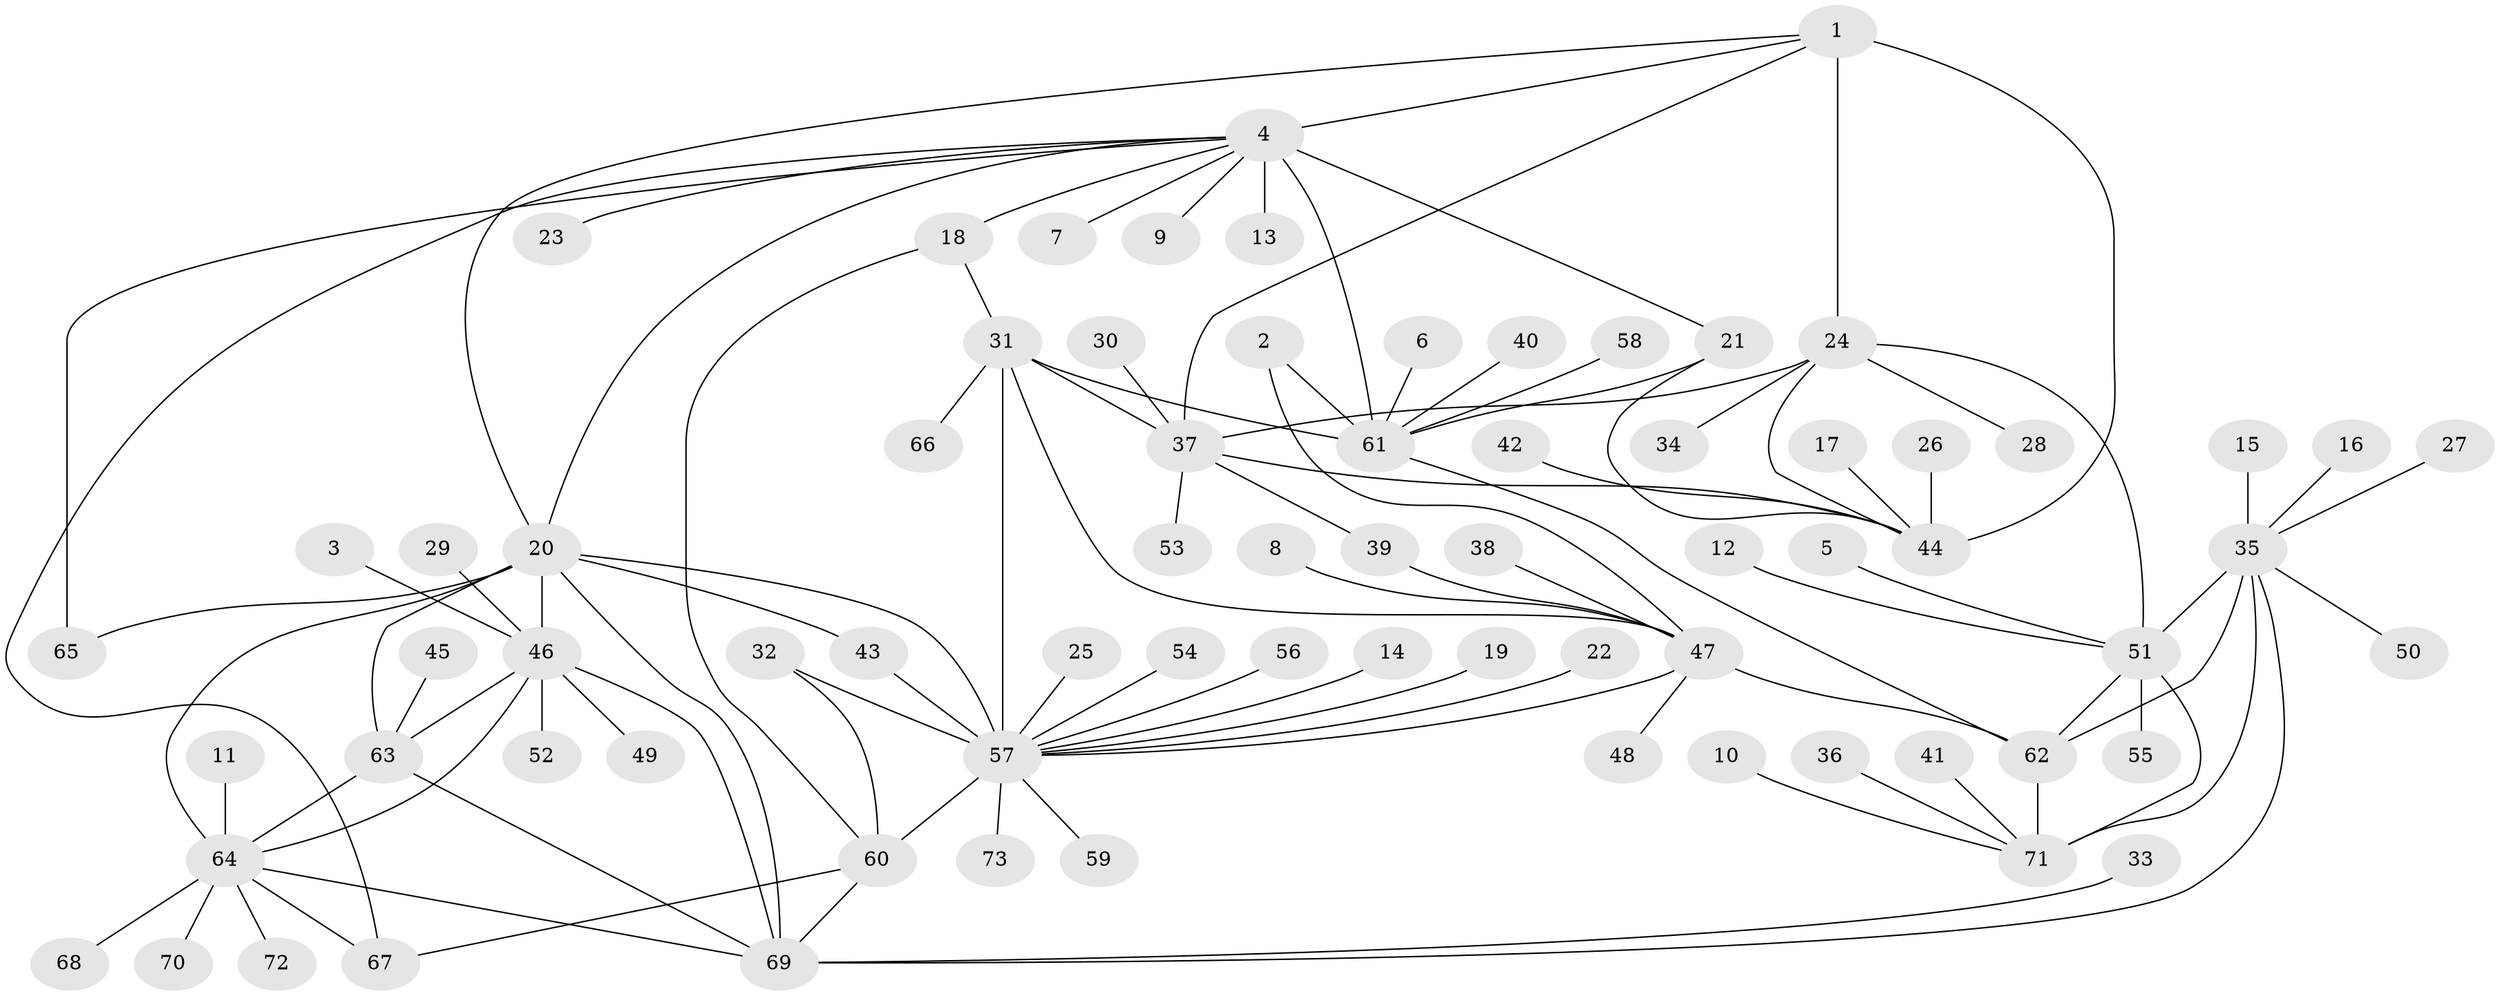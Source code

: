 // original degree distribution, {12: 0.0410958904109589, 9: 0.03424657534246575, 8: 0.0273972602739726, 11: 0.0410958904109589, 10: 0.02054794520547945, 7: 0.03424657534246575, 6: 0.03424657534246575, 14: 0.00684931506849315, 15: 0.00684931506849315, 2: 0.1232876712328767, 1: 0.589041095890411, 3: 0.03424657534246575, 4: 0.00684931506849315}
// Generated by graph-tools (version 1.1) at 2025/37/03/04/25 23:37:43]
// undirected, 73 vertices, 103 edges
graph export_dot {
  node [color=gray90,style=filled];
  1;
  2;
  3;
  4;
  5;
  6;
  7;
  8;
  9;
  10;
  11;
  12;
  13;
  14;
  15;
  16;
  17;
  18;
  19;
  20;
  21;
  22;
  23;
  24;
  25;
  26;
  27;
  28;
  29;
  30;
  31;
  32;
  33;
  34;
  35;
  36;
  37;
  38;
  39;
  40;
  41;
  42;
  43;
  44;
  45;
  46;
  47;
  48;
  49;
  50;
  51;
  52;
  53;
  54;
  55;
  56;
  57;
  58;
  59;
  60;
  61;
  62;
  63;
  64;
  65;
  66;
  67;
  68;
  69;
  70;
  71;
  72;
  73;
  1 -- 4 [weight=1.0];
  1 -- 20 [weight=1.0];
  1 -- 24 [weight=6.0];
  1 -- 37 [weight=2.0];
  1 -- 44 [weight=2.0];
  2 -- 47 [weight=1.0];
  2 -- 61 [weight=1.0];
  3 -- 46 [weight=1.0];
  4 -- 7 [weight=1.0];
  4 -- 9 [weight=1.0];
  4 -- 13 [weight=1.0];
  4 -- 18 [weight=1.0];
  4 -- 20 [weight=2.0];
  4 -- 21 [weight=1.0];
  4 -- 23 [weight=1.0];
  4 -- 61 [weight=6.0];
  4 -- 65 [weight=1.0];
  4 -- 67 [weight=1.0];
  5 -- 51 [weight=1.0];
  6 -- 61 [weight=1.0];
  8 -- 47 [weight=1.0];
  10 -- 71 [weight=1.0];
  11 -- 64 [weight=1.0];
  12 -- 51 [weight=1.0];
  14 -- 57 [weight=1.0];
  15 -- 35 [weight=1.0];
  16 -- 35 [weight=1.0];
  17 -- 44 [weight=1.0];
  18 -- 31 [weight=1.0];
  18 -- 60 [weight=1.0];
  19 -- 57 [weight=1.0];
  20 -- 43 [weight=1.0];
  20 -- 46 [weight=2.0];
  20 -- 57 [weight=1.0];
  20 -- 63 [weight=2.0];
  20 -- 64 [weight=4.0];
  20 -- 65 [weight=1.0];
  20 -- 69 [weight=2.0];
  21 -- 44 [weight=1.0];
  21 -- 61 [weight=1.0];
  22 -- 57 [weight=1.0];
  24 -- 28 [weight=1.0];
  24 -- 34 [weight=1.0];
  24 -- 37 [weight=3.0];
  24 -- 44 [weight=3.0];
  24 -- 51 [weight=1.0];
  25 -- 57 [weight=1.0];
  26 -- 44 [weight=1.0];
  27 -- 35 [weight=1.0];
  29 -- 46 [weight=1.0];
  30 -- 37 [weight=1.0];
  31 -- 37 [weight=1.0];
  31 -- 47 [weight=3.0];
  31 -- 57 [weight=9.0];
  31 -- 61 [weight=1.0];
  31 -- 66 [weight=1.0];
  32 -- 57 [weight=1.0];
  32 -- 60 [weight=1.0];
  33 -- 69 [weight=1.0];
  35 -- 50 [weight=1.0];
  35 -- 51 [weight=3.0];
  35 -- 62 [weight=6.0];
  35 -- 69 [weight=1.0];
  35 -- 71 [weight=3.0];
  36 -- 71 [weight=1.0];
  37 -- 39 [weight=1.0];
  37 -- 44 [weight=1.0];
  37 -- 53 [weight=1.0];
  38 -- 47 [weight=1.0];
  39 -- 47 [weight=1.0];
  40 -- 61 [weight=1.0];
  41 -- 71 [weight=1.0];
  42 -- 44 [weight=1.0];
  43 -- 57 [weight=1.0];
  45 -- 63 [weight=1.0];
  46 -- 49 [weight=1.0];
  46 -- 52 [weight=1.0];
  46 -- 63 [weight=1.0];
  46 -- 64 [weight=2.0];
  46 -- 69 [weight=1.0];
  47 -- 48 [weight=1.0];
  47 -- 57 [weight=3.0];
  47 -- 62 [weight=1.0];
  51 -- 55 [weight=1.0];
  51 -- 62 [weight=2.0];
  51 -- 71 [weight=1.0];
  54 -- 57 [weight=1.0];
  56 -- 57 [weight=1.0];
  57 -- 59 [weight=1.0];
  57 -- 60 [weight=2.0];
  57 -- 73 [weight=1.0];
  58 -- 61 [weight=1.0];
  60 -- 67 [weight=1.0];
  60 -- 69 [weight=1.0];
  61 -- 62 [weight=1.0];
  62 -- 71 [weight=2.0];
  63 -- 64 [weight=2.0];
  63 -- 69 [weight=1.0];
  64 -- 67 [weight=1.0];
  64 -- 68 [weight=1.0];
  64 -- 69 [weight=2.0];
  64 -- 70 [weight=1.0];
  64 -- 72 [weight=1.0];
}
